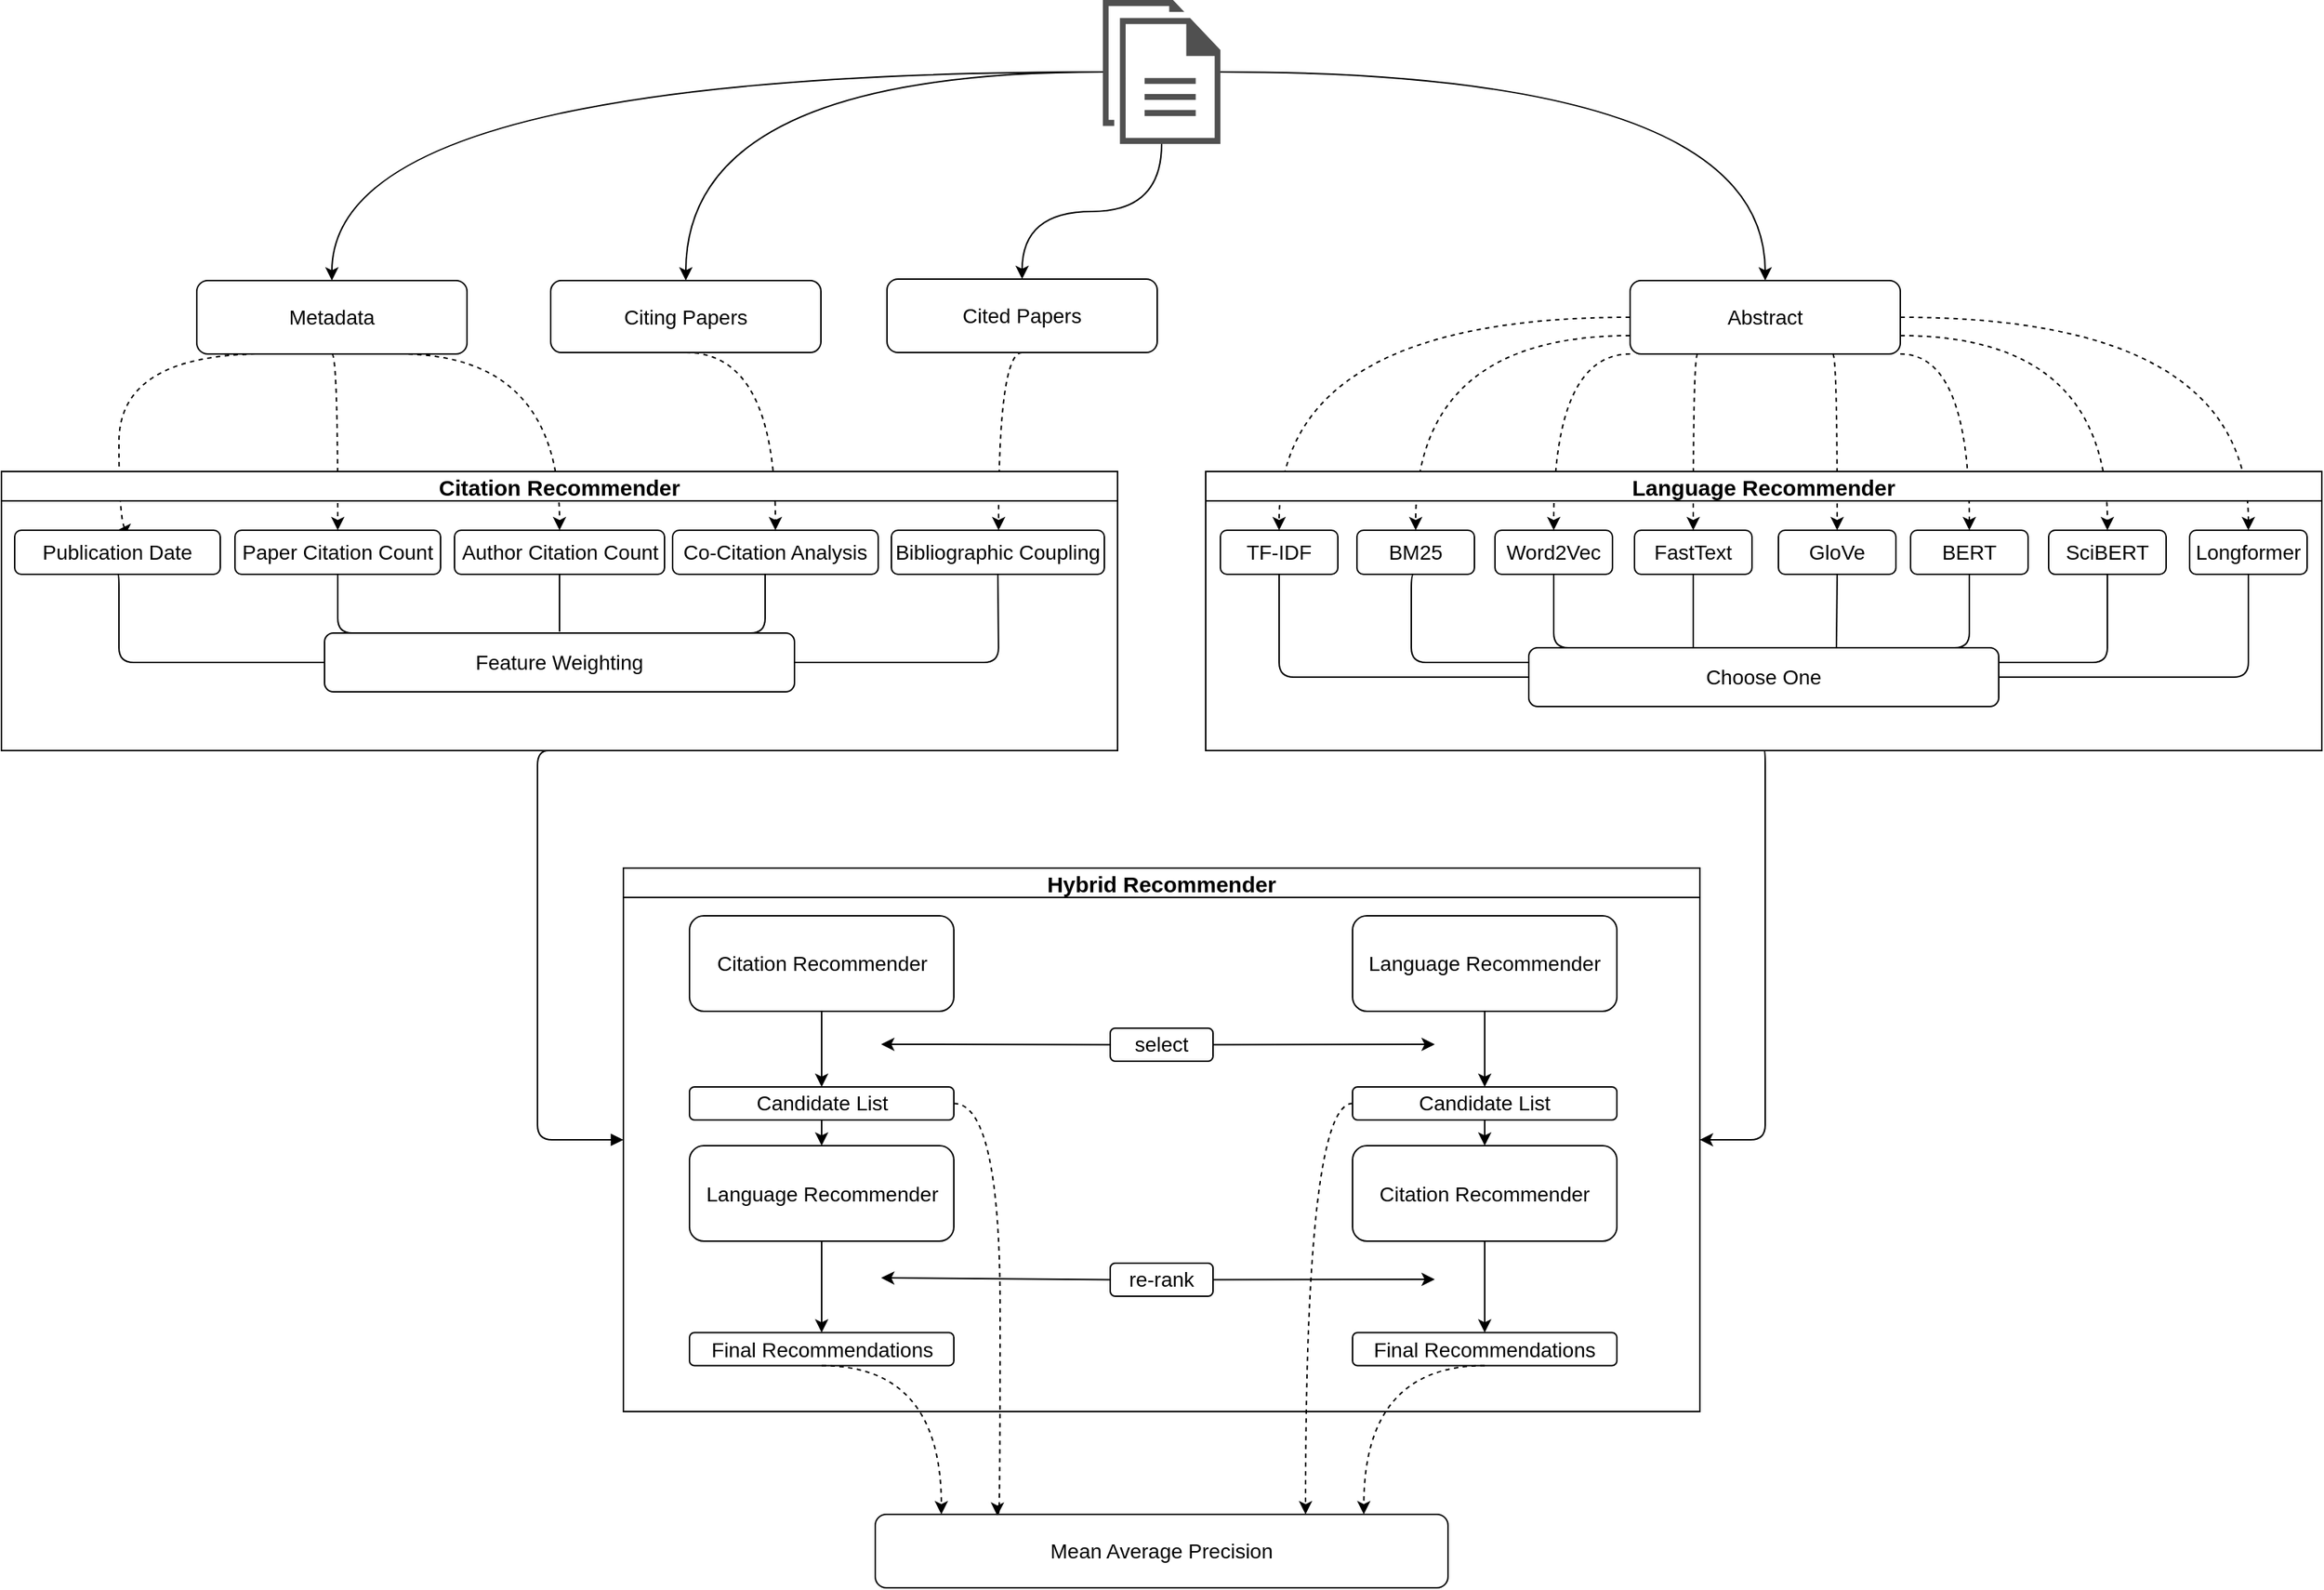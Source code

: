 <mxfile scale="1" border="2" version="21.6.5" type="device">
  <diagram id="yu0OQrqvoiVsUhACBv0z" name="Page-1">
    <mxGraphModel dx="2052" dy="3140" grid="1" gridSize="10" guides="1" tooltips="1" connect="1" arrows="1" fold="1" page="1" pageScale="1" pageWidth="1169" pageHeight="827" background="#FFFFFF" math="0" shadow="0">
      <root>
        <mxCell id="0" />
        <mxCell id="1" parent="0" />
        <mxCell id="193" style="edgeStyle=none;html=1;exitX=1;exitY=0.5;exitDx=0;exitDy=0;" parent="1" source="192" edge="1">
          <mxGeometry relative="1" as="geometry">
            <mxPoint x="986" y="-769" as="targetPoint" />
          </mxGeometry>
        </mxCell>
        <mxCell id="188" style="edgeStyle=none;html=1;exitX=1;exitY=0.5;exitDx=0;exitDy=0;" parent="1" source="184" edge="1">
          <mxGeometry relative="1" as="geometry">
            <mxPoint x="986" y="-929" as="targetPoint" />
          </mxGeometry>
        </mxCell>
        <mxCell id="187" style="edgeStyle=none;html=1;" parent="1" source="184" edge="1">
          <mxGeometry relative="1" as="geometry">
            <mxPoint x="609" y="-929" as="targetPoint" />
          </mxGeometry>
        </mxCell>
        <mxCell id="109" style="edgeStyle=elbowEdgeStyle;html=1;startArrow=none;endArrow=classic;exitX=0.5;exitY=1;exitDx=0;exitDy=0;entryX=1;entryY=0.5;entryDx=0;entryDy=0;endFill=1;" parent="1" source="2" target="60" edge="1">
          <mxGeometry relative="1" as="geometry">
            <Array as="points">
              <mxPoint x="1211" y="-864" />
            </Array>
          </mxGeometry>
        </mxCell>
        <mxCell id="108" style="edgeStyle=elbowEdgeStyle;html=1;startArrow=none;endArrow=block;exitX=0.5;exitY=1;exitDx=0;exitDy=0;entryX=0;entryY=0.5;entryDx=0;entryDy=0;startFill=0;" parent="1" source="34" target="60" edge="1">
          <mxGeometry relative="1" as="geometry">
            <Array as="points">
              <mxPoint x="375" y="-879" />
            </Array>
          </mxGeometry>
        </mxCell>
        <mxCell id="146" style="edgeStyle=orthogonalEdgeStyle;curved=1;html=1;strokeColor=default;" parent="1" source="183" target="145" edge="1">
          <mxGeometry relative="1" as="geometry">
            <mxPoint x="1030" y="-1550.5" as="sourcePoint" />
          </mxGeometry>
        </mxCell>
        <mxCell id="150" value="" style="edgeStyle=orthogonalEdgeStyle;curved=1;html=1;entryX=0.5;entryY=0;entryDx=0;entryDy=0;strokeColor=default;" parent="1" source="183" target="149" edge="1">
          <mxGeometry relative="1" as="geometry">
            <mxPoint x="960" y="-1550.5" as="sourcePoint" />
          </mxGeometry>
        </mxCell>
        <mxCell id="176" style="edgeStyle=orthogonalEdgeStyle;curved=1;html=1;entryX=0.5;entryY=0;entryDx=0;entryDy=0;" parent="1" source="183" target="172" edge="1">
          <mxGeometry relative="1" as="geometry">
            <mxPoint x="960" y="-1550.5" as="sourcePoint" />
          </mxGeometry>
        </mxCell>
        <mxCell id="177" style="edgeStyle=orthogonalEdgeStyle;curved=1;html=1;" parent="1" source="183" target="147" edge="1">
          <mxGeometry relative="1" as="geometry">
            <mxPoint x="960" y="-1550.5" as="sourcePoint" />
          </mxGeometry>
        </mxCell>
        <mxCell id="129" value="Mean Average Precision" style="rounded=1;whiteSpace=wrap;html=1;fontSize=14;" parent="1" vertex="1">
          <mxGeometry x="605" y="-609" width="390" height="50" as="geometry" />
        </mxCell>
        <mxCell id="130" style="edgeStyle=none;html=1;exitX=0.5;exitY=1;exitDx=0;exitDy=0;entryX=0.113;entryY=0;entryDx=0;entryDy=0;strokeColor=none;entryPerimeter=0;" parent="1" source="83" target="129" edge="1">
          <mxGeometry relative="1" as="geometry" />
        </mxCell>
        <mxCell id="161" style="edgeStyle=orthogonalEdgeStyle;curved=1;html=1;exitX=0;exitY=0.5;exitDx=0;exitDy=0;entryX=0.5;entryY=0;entryDx=0;entryDy=0;dashed=1;strokeColor=default;" parent="1" source="145" target="5" edge="1">
          <mxGeometry relative="1" as="geometry" />
        </mxCell>
        <mxCell id="162" style="edgeStyle=orthogonalEdgeStyle;curved=1;html=1;exitX=0;exitY=0.75;exitDx=0;exitDy=0;entryX=0.5;entryY=0;entryDx=0;entryDy=0;dashed=1;strokeColor=default;" parent="1" source="145" target="24" edge="1">
          <mxGeometry relative="1" as="geometry" />
        </mxCell>
        <mxCell id="163" style="edgeStyle=orthogonalEdgeStyle;curved=1;html=1;exitX=0;exitY=1;exitDx=0;exitDy=0;entryX=0.5;entryY=0;entryDx=0;entryDy=0;dashed=1;strokeColor=default;" parent="1" source="145" target="15" edge="1">
          <mxGeometry relative="1" as="geometry">
            <Array as="points">
              <mxPoint x="1067" y="-1399" />
            </Array>
          </mxGeometry>
        </mxCell>
        <mxCell id="164" style="edgeStyle=orthogonalEdgeStyle;curved=1;html=1;exitX=0.25;exitY=1;exitDx=0;exitDy=0;entryX=0.5;entryY=0;entryDx=0;entryDy=0;dashed=1;strokeColor=default;" parent="1" source="145" target="16" edge="1">
          <mxGeometry relative="1" as="geometry">
            <Array as="points">
              <mxPoint x="1162" y="-1399" />
            </Array>
          </mxGeometry>
        </mxCell>
        <mxCell id="166" style="edgeStyle=orthogonalEdgeStyle;curved=1;html=1;exitX=1;exitY=0.5;exitDx=0;exitDy=0;entryX=0.5;entryY=0;entryDx=0;entryDy=0;dashed=1;strokeColor=default;" parent="1" source="145" target="20" edge="1">
          <mxGeometry relative="1" as="geometry" />
        </mxCell>
        <mxCell id="167" style="edgeStyle=orthogonalEdgeStyle;curved=1;html=1;exitX=1;exitY=0.75;exitDx=0;exitDy=0;entryX=0.5;entryY=0;entryDx=0;entryDy=0;dashed=1;strokeColor=default;" parent="1" source="145" target="19" edge="1">
          <mxGeometry relative="1" as="geometry" />
        </mxCell>
        <mxCell id="168" style="edgeStyle=orthogonalEdgeStyle;curved=1;html=1;exitX=1;exitY=1;exitDx=0;exitDy=0;entryX=0.5;entryY=0;entryDx=0;entryDy=0;dashed=1;strokeColor=default;" parent="1" source="145" target="18" edge="1">
          <mxGeometry relative="1" as="geometry">
            <Array as="points">
              <mxPoint x="1350" y="-1399" />
            </Array>
          </mxGeometry>
        </mxCell>
        <mxCell id="169" style="edgeStyle=orthogonalEdgeStyle;curved=1;html=1;exitX=0.75;exitY=1;exitDx=0;exitDy=0;entryX=0.5;entryY=0;entryDx=0;entryDy=0;dashed=1;strokeColor=default;" parent="1" source="145" target="17" edge="1">
          <mxGeometry relative="1" as="geometry">
            <Array as="points">
              <mxPoint x="1260" y="-1399" />
            </Array>
          </mxGeometry>
        </mxCell>
        <mxCell id="145" value="Abstract" style="rounded=1;whiteSpace=wrap;html=1;fontSize=14;" parent="1" vertex="1">
          <mxGeometry x="1119" y="-1449" width="184" height="50" as="geometry" />
        </mxCell>
        <mxCell id="160" style="edgeStyle=orthogonalEdgeStyle;curved=1;html=1;exitX=0.5;exitY=1;exitDx=0;exitDy=0;entryX=0.5;entryY=0;entryDx=0;entryDy=0;dashed=1;strokeColor=default;" parent="1" source="147" target="42" edge="1">
          <mxGeometry relative="1" as="geometry">
            <Array as="points">
              <mxPoint x="689" y="-1400" />
              <mxPoint x="689" y="-1279" />
            </Array>
          </mxGeometry>
        </mxCell>
        <mxCell id="147" value="Cited Papers" style="rounded=1;whiteSpace=wrap;html=1;fontSize=14;" parent="1" vertex="1">
          <mxGeometry x="613" y="-1450" width="184" height="50" as="geometry" />
        </mxCell>
        <mxCell id="154" style="edgeStyle=orthogonalEdgeStyle;curved=1;html=1;exitX=0.25;exitY=1;exitDx=0;exitDy=0;entryX=0.5;entryY=0;entryDx=0;entryDy=0;dashed=1;strokeColor=default;" parent="1" source="149" target="36" edge="1">
          <mxGeometry relative="1" as="geometry">
            <Array as="points">
              <mxPoint x="90" y="-1399" />
              <mxPoint x="90" y="-1279" />
            </Array>
          </mxGeometry>
        </mxCell>
        <mxCell id="155" style="edgeStyle=orthogonalEdgeStyle;curved=1;html=1;exitX=0.5;exitY=1;exitDx=0;exitDy=0;entryX=0.5;entryY=0;entryDx=0;entryDy=0;dashed=1;strokeColor=default;" parent="1" source="149" target="49" edge="1">
          <mxGeometry relative="1" as="geometry">
            <Array as="points">
              <mxPoint x="235" y="-1399" />
            </Array>
          </mxGeometry>
        </mxCell>
        <mxCell id="156" style="edgeStyle=orthogonalEdgeStyle;curved=1;html=1;exitX=0.75;exitY=1;exitDx=0;exitDy=0;dashed=1;strokeColor=default;entryX=0.5;entryY=0;entryDx=0;entryDy=0;" parent="1" source="149" target="38" edge="1">
          <mxGeometry relative="1" as="geometry">
            <Array as="points">
              <mxPoint x="390" y="-1399" />
            </Array>
          </mxGeometry>
        </mxCell>
        <mxCell id="149" value="Metadata" style="rounded=1;whiteSpace=wrap;html=1;fontSize=14;" parent="1" vertex="1">
          <mxGeometry x="143" y="-1449" width="184" height="50" as="geometry" />
        </mxCell>
        <mxCell id="2" value="Language Recommender" style="swimlane;startSize=20;horizontal=1;containerType=tree;newEdgeStyle={&quot;edgeStyle&quot;:&quot;elbowEdgeStyle&quot;,&quot;startArrow&quot;:&quot;none&quot;,&quot;endArrow&quot;:&quot;none&quot;};fontSize=15;" parent="1" vertex="1">
          <mxGeometry x="830" y="-1319" width="760" height="190" as="geometry">
            <mxRectangle x="200" y="260" width="90" height="30" as="alternateBounds" />
          </mxGeometry>
        </mxCell>
        <mxCell id="26" style="edgeStyle=elbowEdgeStyle;html=1;startArrow=none;endArrow=none;exitX=0.5;exitY=1;exitDx=0;exitDy=0;entryX=0;entryY=0.5;entryDx=0;entryDy=0;" parent="2" source="5" target="25" edge="1">
          <mxGeometry relative="1" as="geometry">
            <Array as="points">
              <mxPoint x="50" y="140" />
            </Array>
          </mxGeometry>
        </mxCell>
        <UserObject label="TF-IDF" treeRoot="1" id="5">
          <mxCell style="whiteSpace=wrap;html=1;align=center;treeFolding=1;treeMoving=1;newEdgeStyle={&quot;edgeStyle&quot;:&quot;elbowEdgeStyle&quot;,&quot;startArrow&quot;:&quot;none&quot;,&quot;endArrow&quot;:&quot;none&quot;};rounded=1;fontSize=14;" parent="2" vertex="1">
            <mxGeometry x="10" y="40" width="80" height="30" as="geometry" />
          </mxCell>
        </UserObject>
        <mxCell id="28" style="edgeStyle=elbowEdgeStyle;html=1;startArrow=none;endArrow=none;exitX=0.5;exitY=1;exitDx=0;exitDy=0;entryX=0.116;entryY=0;entryDx=0;entryDy=0;entryPerimeter=0;" parent="2" source="15" target="25" edge="1">
          <mxGeometry relative="1" as="geometry">
            <Array as="points">
              <mxPoint x="237" y="109" />
            </Array>
          </mxGeometry>
        </mxCell>
        <UserObject label="Word2Vec" treeRoot="1" id="15">
          <mxCell style="whiteSpace=wrap;html=1;align=center;treeFolding=1;treeMoving=1;newEdgeStyle={&quot;edgeStyle&quot;:&quot;elbowEdgeStyle&quot;,&quot;startArrow&quot;:&quot;none&quot;,&quot;endArrow&quot;:&quot;none&quot;};rounded=1;fontSize=14;" parent="2" vertex="1">
            <mxGeometry x="197" y="40" width="80" height="30" as="geometry" />
          </mxCell>
        </UserObject>
        <mxCell id="29" style="edgeStyle=elbowEdgeStyle;html=1;startArrow=none;endArrow=none;exitX=0.5;exitY=1;exitDx=0;exitDy=0;" parent="2" source="16" target="25" edge="1">
          <mxGeometry relative="1" as="geometry">
            <Array as="points">
              <mxPoint x="332" y="70" />
            </Array>
          </mxGeometry>
        </mxCell>
        <UserObject label="FastText" treeRoot="1" id="16">
          <mxCell style="whiteSpace=wrap;html=1;align=center;treeFolding=1;treeMoving=1;newEdgeStyle={&quot;edgeStyle&quot;:&quot;elbowEdgeStyle&quot;,&quot;startArrow&quot;:&quot;none&quot;,&quot;endArrow&quot;:&quot;none&quot;};rounded=1;fontSize=14;" parent="2" vertex="1">
            <mxGeometry x="292" y="40" width="80" height="30" as="geometry" />
          </mxCell>
        </UserObject>
        <mxCell id="30" style="edgeStyle=elbowEdgeStyle;html=1;startArrow=none;endArrow=none;exitX=0.5;exitY=1;exitDx=0;exitDy=0;entryX=0.652;entryY=0;entryDx=0;entryDy=0;entryPerimeter=0;" parent="2" source="17" target="25" edge="1">
          <mxGeometry relative="1" as="geometry" />
        </mxCell>
        <UserObject label="GloVe" treeRoot="1" id="17">
          <mxCell style="whiteSpace=wrap;html=1;align=center;treeFolding=1;treeMoving=1;newEdgeStyle={&quot;edgeStyle&quot;:&quot;elbowEdgeStyle&quot;,&quot;startArrow&quot;:&quot;none&quot;,&quot;endArrow&quot;:&quot;none&quot;};rounded=1;fontSize=14;" parent="2" vertex="1">
            <mxGeometry x="390" y="40" width="80" height="30" as="geometry" />
          </mxCell>
        </UserObject>
        <mxCell id="31" style="edgeStyle=elbowEdgeStyle;html=1;startArrow=none;endArrow=none;exitX=0.5;exitY=1;exitDx=0;exitDy=0;entryX=0.871;entryY=0;entryDx=0;entryDy=0;entryPerimeter=0;" parent="2" source="18" target="25" edge="1">
          <mxGeometry relative="1" as="geometry">
            <Array as="points">
              <mxPoint x="520" y="119" />
            </Array>
          </mxGeometry>
        </mxCell>
        <UserObject label="BERT" treeRoot="1" id="18">
          <mxCell style="whiteSpace=wrap;html=1;align=center;treeFolding=1;treeMoving=1;newEdgeStyle={&quot;edgeStyle&quot;:&quot;elbowEdgeStyle&quot;,&quot;startArrow&quot;:&quot;none&quot;,&quot;endArrow&quot;:&quot;none&quot;};rounded=1;fontSize=14;" parent="2" vertex="1">
            <mxGeometry x="480" y="40" width="80" height="30" as="geometry" />
          </mxCell>
        </UserObject>
        <mxCell id="32" style="edgeStyle=elbowEdgeStyle;html=1;startArrow=none;endArrow=none;exitX=0.5;exitY=1;exitDx=0;exitDy=0;entryX=1;entryY=0.25;entryDx=0;entryDy=0;" parent="2" source="19" target="25" edge="1">
          <mxGeometry relative="1" as="geometry">
            <Array as="points">
              <mxPoint x="614" y="130" />
            </Array>
          </mxGeometry>
        </mxCell>
        <UserObject label="SciBERT" treeRoot="1" id="19">
          <mxCell style="whiteSpace=wrap;html=1;align=center;treeFolding=1;treeMoving=1;newEdgeStyle={&quot;edgeStyle&quot;:&quot;elbowEdgeStyle&quot;,&quot;startArrow&quot;:&quot;none&quot;,&quot;endArrow&quot;:&quot;none&quot;};rounded=1;fontSize=14;" parent="2" vertex="1">
            <mxGeometry x="574" y="40" width="80" height="30" as="geometry" />
          </mxCell>
        </UserObject>
        <UserObject label="Longformer" treeRoot="1" id="20">
          <mxCell style="whiteSpace=wrap;html=1;align=center;treeFolding=1;treeMoving=1;newEdgeStyle={&quot;edgeStyle&quot;:&quot;elbowEdgeStyle&quot;,&quot;startArrow&quot;:&quot;none&quot;,&quot;endArrow&quot;:&quot;none&quot;};rounded=1;fontSize=14;" parent="2" vertex="1">
            <mxGeometry x="670" y="40" width="80" height="30" as="geometry" />
          </mxCell>
        </UserObject>
        <mxCell id="27" style="edgeStyle=elbowEdgeStyle;html=1;startArrow=none;endArrow=none;exitX=0.5;exitY=1;exitDx=0;exitDy=0;entryX=0;entryY=0.25;entryDx=0;entryDy=0;" parent="2" source="24" target="25" edge="1">
          <mxGeometry relative="1" as="geometry">
            <Array as="points">
              <mxPoint x="140" y="120" />
            </Array>
          </mxGeometry>
        </mxCell>
        <UserObject label="BM25" treeRoot="1" id="24">
          <mxCell style="whiteSpace=wrap;html=1;align=center;treeFolding=1;treeMoving=1;newEdgeStyle={&quot;edgeStyle&quot;:&quot;elbowEdgeStyle&quot;,&quot;startArrow&quot;:&quot;none&quot;,&quot;endArrow&quot;:&quot;none&quot;};rounded=1;fontSize=14;" parent="2" vertex="1">
            <mxGeometry x="103" y="40" width="80" height="30" as="geometry" />
          </mxCell>
        </UserObject>
        <mxCell id="25" value="Choose One" style="rounded=1;whiteSpace=wrap;html=1;fontSize=14;" parent="2" vertex="1">
          <mxGeometry x="220" y="120" width="320" height="40" as="geometry" />
        </mxCell>
        <mxCell id="33" style="edgeStyle=elbowEdgeStyle;html=1;startArrow=none;endArrow=none;exitX=0.5;exitY=1;exitDx=0;exitDy=0;entryX=1;entryY=0.5;entryDx=0;entryDy=0;" parent="2" source="20" target="25" edge="1">
          <mxGeometry relative="1" as="geometry">
            <mxPoint x="530" y="140" as="targetPoint" />
            <Array as="points">
              <mxPoint x="710" y="140" />
            </Array>
          </mxGeometry>
        </mxCell>
        <mxCell id="60" value="Hybrid Recommender" style="swimlane;startSize=20;horizontal=1;containerType=tree;newEdgeStyle={&quot;edgeStyle&quot;:&quot;elbowEdgeStyle&quot;,&quot;startArrow&quot;:&quot;none&quot;,&quot;endArrow&quot;:&quot;none&quot;};fontSize=15;" parent="1" vertex="1">
          <mxGeometry x="433.5" y="-1049" width="733" height="370" as="geometry">
            <mxRectangle x="200" y="260" width="90" height="30" as="alternateBounds" />
          </mxGeometry>
        </mxCell>
        <mxCell id="199" style="edgeStyle=none;html=1;" parent="60" source="73" target="79" edge="1">
          <mxGeometry relative="1" as="geometry" />
        </mxCell>
        <mxCell id="73" value="Citation Recommender" style="rounded=1;whiteSpace=wrap;html=1;fontSize=14;" parent="60" vertex="1">
          <mxGeometry x="45" y="32.5" width="180" height="65" as="geometry" />
        </mxCell>
        <mxCell id="79" value="Candidate List" style="rounded=1;whiteSpace=wrap;html=1;fontSize=14;" parent="60" vertex="1">
          <mxGeometry x="45" y="149" width="180" height="22.5" as="geometry" />
        </mxCell>
        <mxCell id="202" style="edgeStyle=none;html=1;entryX=0.5;entryY=0;entryDx=0;entryDy=0;" parent="60" source="81" target="83" edge="1">
          <mxGeometry relative="1" as="geometry" />
        </mxCell>
        <mxCell id="81" value="Language Recommender" style="rounded=1;whiteSpace=wrap;html=1;fontSize=14;" parent="60" vertex="1">
          <mxGeometry x="45" y="189" width="180" height="65" as="geometry" />
        </mxCell>
        <mxCell id="97" value="Candidate List" style="rounded=1;whiteSpace=wrap;html=1;fontSize=14;" parent="60" vertex="1">
          <mxGeometry x="496.5" y="149" width="180" height="22.5" as="geometry" />
        </mxCell>
        <mxCell id="101" value="Final Recommendations" style="rounded=1;whiteSpace=wrap;html=1;fontSize=14;" parent="60" vertex="1">
          <mxGeometry x="496.5" y="316.25" width="180" height="22.5" as="geometry" />
        </mxCell>
        <mxCell id="203" style="edgeStyle=none;html=1;entryX=0.5;entryY=0;entryDx=0;entryDy=0;" parent="60" source="102" target="97" edge="1">
          <mxGeometry relative="1" as="geometry" />
        </mxCell>
        <mxCell id="102" value="Language Recommender" style="rounded=1;whiteSpace=wrap;html=1;fontSize=14;" parent="60" vertex="1">
          <mxGeometry x="496.5" y="32.5" width="180" height="65" as="geometry" />
        </mxCell>
        <mxCell id="184" value="select" style="rounded=1;whiteSpace=wrap;html=1;fontSize=14;" parent="60" vertex="1">
          <mxGeometry x="331.5" y="109" width="70" height="22.5" as="geometry" />
        </mxCell>
        <mxCell id="192" value="re-rank" style="rounded=1;whiteSpace=wrap;html=1;fontSize=14;" parent="60" vertex="1">
          <mxGeometry x="331.5" y="269" width="70" height="22.5" as="geometry" />
        </mxCell>
        <mxCell id="83" value="Final Recommendations" style="rounded=1;whiteSpace=wrap;html=1;fontSize=14;" parent="60" vertex="1">
          <mxGeometry x="45" y="316.25" width="180" height="22.5" as="geometry" />
        </mxCell>
        <mxCell id="204" style="edgeStyle=none;html=1;entryX=0.5;entryY=0;entryDx=0;entryDy=0;" parent="60" source="198" target="101" edge="1">
          <mxGeometry relative="1" as="geometry" />
        </mxCell>
        <mxCell id="198" value="Citation Recommender" style="rounded=1;whiteSpace=wrap;html=1;fontSize=14;" parent="60" vertex="1">
          <mxGeometry x="496.5" y="189" width="180" height="65" as="geometry" />
        </mxCell>
        <mxCell id="200" style="edgeStyle=none;html=1;entryX=0.5;entryY=0;entryDx=0;entryDy=0;" parent="60" source="79" target="81" edge="1">
          <mxGeometry relative="1" as="geometry">
            <mxPoint x="625" y="-421.5" as="sourcePoint" />
          </mxGeometry>
        </mxCell>
        <mxCell id="205" style="edgeStyle=none;html=1;entryX=0.5;entryY=0;entryDx=0;entryDy=0;exitX=0.5;exitY=1;exitDx=0;exitDy=0;" parent="60" source="97" target="198" edge="1">
          <mxGeometry relative="1" as="geometry">
            <mxPoint x="145" y="181.5" as="sourcePoint" />
            <mxPoint x="145" y="199" as="targetPoint" />
          </mxGeometry>
        </mxCell>
        <mxCell id="174" style="edgeStyle=orthogonalEdgeStyle;html=1;exitX=0.5;exitY=1;exitDx=0;exitDy=0;entryX=0.5;entryY=0;entryDx=0;entryDy=0;curved=1;dashed=1;" parent="1" source="172" target="40" edge="1">
          <mxGeometry relative="1" as="geometry">
            <Array as="points">
              <mxPoint x="537" y="-1400" />
            </Array>
          </mxGeometry>
        </mxCell>
        <mxCell id="172" value="Citing Papers" style="rounded=1;whiteSpace=wrap;html=1;fontSize=14;" parent="1" vertex="1">
          <mxGeometry x="384" y="-1449" width="184" height="49" as="geometry" />
        </mxCell>
        <mxCell id="34" value="Citation Recommender" style="swimlane;startSize=20;horizontal=1;containerType=tree;newEdgeStyle={&quot;edgeStyle&quot;:&quot;elbowEdgeStyle&quot;,&quot;startArrow&quot;:&quot;none&quot;,&quot;endArrow&quot;:&quot;none&quot;};fontSize=15;" parent="1" vertex="1">
          <mxGeometry x="10" y="-1319" width="760" height="190" as="geometry">
            <mxRectangle x="200" y="260" width="90" height="30" as="alternateBounds" />
          </mxGeometry>
        </mxCell>
        <mxCell id="53" style="edgeStyle=elbowEdgeStyle;html=1;startArrow=none;endArrow=none;exitX=0.5;exitY=1;exitDx=0;exitDy=0;entryX=0;entryY=0.5;entryDx=0;entryDy=0;" parent="34" source="36" target="52" edge="1">
          <mxGeometry relative="1" as="geometry">
            <Array as="points">
              <mxPoint x="80" y="109" />
            </Array>
          </mxGeometry>
        </mxCell>
        <UserObject label="Publication Date" treeRoot="1" id="36">
          <mxCell style="whiteSpace=wrap;html=1;align=center;treeFolding=1;treeMoving=1;newEdgeStyle={&quot;edgeStyle&quot;:&quot;elbowEdgeStyle&quot;,&quot;startArrow&quot;:&quot;none&quot;,&quot;endArrow&quot;:&quot;none&quot;};rounded=1;fontSize=14;" parent="34" vertex="1">
            <mxGeometry x="9" y="40" width="140" height="30" as="geometry" />
          </mxCell>
        </UserObject>
        <mxCell id="55" style="edgeStyle=elbowEdgeStyle;html=1;startArrow=none;endArrow=none;exitX=0.5;exitY=1;exitDx=0;exitDy=0;" parent="34" source="38" edge="1">
          <mxGeometry relative="1" as="geometry">
            <mxPoint x="380" y="109" as="targetPoint" />
            <Array as="points">
              <mxPoint x="380" y="109" />
            </Array>
          </mxGeometry>
        </mxCell>
        <UserObject label="Author Citation Count" treeRoot="1" id="38">
          <mxCell style="whiteSpace=wrap;html=1;align=center;treeFolding=1;treeMoving=1;newEdgeStyle={&quot;edgeStyle&quot;:&quot;elbowEdgeStyle&quot;,&quot;startArrow&quot;:&quot;none&quot;,&quot;endArrow&quot;:&quot;none&quot;};rounded=1;fontSize=14;" parent="34" vertex="1">
            <mxGeometry x="308.5" y="40" width="143" height="30" as="geometry" />
          </mxCell>
        </UserObject>
        <UserObject label="Co-Citation Analysis" treeRoot="1" id="40">
          <mxCell style="whiteSpace=wrap;html=1;align=center;treeFolding=1;treeMoving=1;newEdgeStyle={&quot;edgeStyle&quot;:&quot;elbowEdgeStyle&quot;,&quot;startArrow&quot;:&quot;none&quot;,&quot;endArrow&quot;:&quot;none&quot;};rounded=1;fontSize=14;" parent="34" vertex="1">
            <mxGeometry x="457" y="40" width="140" height="30" as="geometry" />
          </mxCell>
        </UserObject>
        <UserObject label="Bibliographic Coupling" treeRoot="1" id="42">
          <mxCell style="whiteSpace=wrap;html=1;align=center;treeFolding=1;treeMoving=1;newEdgeStyle={&quot;edgeStyle&quot;:&quot;elbowEdgeStyle&quot;,&quot;startArrow&quot;:&quot;none&quot;,&quot;endArrow&quot;:&quot;none&quot;};rounded=1;fontSize=14;" parent="34" vertex="1">
            <mxGeometry x="606" y="40" width="145" height="30" as="geometry" />
          </mxCell>
        </UserObject>
        <mxCell id="54" style="edgeStyle=elbowEdgeStyle;html=1;startArrow=none;endArrow=none;exitX=0.5;exitY=1;exitDx=0;exitDy=0;entryX=0.25;entryY=0;entryDx=0;entryDy=0;" parent="34" source="49" target="52" edge="1">
          <mxGeometry relative="1" as="geometry">
            <Array as="points">
              <mxPoint x="229" y="109" />
            </Array>
          </mxGeometry>
        </mxCell>
        <UserObject label="Paper Citation Count" treeRoot="1" id="49">
          <mxCell style="whiteSpace=wrap;html=1;align=center;treeFolding=1;treeMoving=1;newEdgeStyle={&quot;edgeStyle&quot;:&quot;elbowEdgeStyle&quot;,&quot;startArrow&quot;:&quot;none&quot;,&quot;endArrow&quot;:&quot;none&quot;};rounded=1;fontSize=14;" parent="34" vertex="1">
            <mxGeometry x="159" y="40" width="140" height="30" as="geometry" />
          </mxCell>
        </UserObject>
        <mxCell id="52" value="Feature Weighting" style="rounded=1;whiteSpace=wrap;html=1;fontSize=14;" parent="34" vertex="1">
          <mxGeometry x="220" y="110" width="320" height="40" as="geometry" />
        </mxCell>
        <mxCell id="57" style="edgeStyle=elbowEdgeStyle;html=1;startArrow=none;endArrow=none;exitX=0.5;exitY=1;exitDx=0;exitDy=0;entryX=1;entryY=0.5;entryDx=0;entryDy=0;" parent="34" source="42" target="52" edge="1">
          <mxGeometry relative="1" as="geometry">
            <mxPoint x="530" y="120" as="targetPoint" />
            <Array as="points">
              <mxPoint x="679" y="79" />
            </Array>
          </mxGeometry>
        </mxCell>
        <mxCell id="207" style="edgeStyle=elbowEdgeStyle;html=1;startArrow=none;endArrow=none;entryX=0.452;entryY=1.015;entryDx=0;entryDy=0;entryPerimeter=0;exitX=0.75;exitY=0;exitDx=0;exitDy=0;" parent="34" source="52" target="40" edge="1">
          <mxGeometry relative="1" as="geometry">
            <Array as="points">
              <mxPoint x="520" y="99" />
            </Array>
            <mxPoint x="239" y="80" as="sourcePoint" />
            <mxPoint x="297.5" y="120" as="targetPoint" />
          </mxGeometry>
        </mxCell>
        <mxCell id="183" value="" style="sketch=0;pointerEvents=1;shadow=0;dashed=0;html=1;strokeColor=none;fillColor=#505050;labelPosition=center;verticalLabelPosition=bottom;verticalAlign=top;outlineConnect=0;align=center;shape=mxgraph.office.concepts.documents;labelBackgroundColor=default;" parent="1" vertex="1">
          <mxGeometry x="760" y="-1640" width="80" height="98" as="geometry" />
        </mxCell>
        <mxCell id="194" style="edgeStyle=none;html=1;exitX=0;exitY=0.5;exitDx=0;exitDy=0;" parent="1" source="192" edge="1">
          <mxGeometry relative="1" as="geometry">
            <mxPoint x="609" y="-770" as="targetPoint" />
          </mxGeometry>
        </mxCell>
        <mxCell id="141" style="edgeStyle=orthogonalEdgeStyle;curved=1;html=1;dashed=1;strokeColor=default;exitX=0;exitY=0.5;exitDx=0;exitDy=0;entryX=0.75;entryY=0;entryDx=0;entryDy=0;" parent="1" source="97" target="129" edge="1">
          <mxGeometry relative="1" as="geometry">
            <Array as="points">
              <mxPoint x="898" y="-889" />
              <mxPoint x="898" y="-609" />
            </Array>
            <mxPoint x="910" y="-890" as="sourcePoint" />
            <mxPoint x="850" y="-609" as="targetPoint" />
          </mxGeometry>
        </mxCell>
        <mxCell id="140" style="edgeStyle=orthogonalEdgeStyle;curved=1;html=1;exitX=0.5;exitY=1;exitDx=0;exitDy=0;entryX=0.853;entryY=0;entryDx=0;entryDy=0;entryPerimeter=0;dashed=1;strokeColor=default;" parent="1" source="101" target="129" edge="1">
          <mxGeometry relative="1" as="geometry">
            <Array as="points">
              <mxPoint x="938" y="-710" />
            </Array>
          </mxGeometry>
        </mxCell>
        <mxCell id="132" style="edgeStyle=orthogonalEdgeStyle;html=1;dashed=1;strokeColor=default;curved=1;exitX=1;exitY=0.5;exitDx=0;exitDy=0;entryX=0.213;entryY=0.018;entryDx=0;entryDy=0;entryPerimeter=0;" parent="1" source="79" target="129" edge="1">
          <mxGeometry relative="1" as="geometry">
            <Array as="points">
              <mxPoint x="690" y="-889" />
              <mxPoint x="690" y="-610" />
              <mxPoint x="688" y="-610" />
            </Array>
            <mxPoint x="670" y="-870" as="sourcePoint" />
            <mxPoint x="730" y="-610" as="targetPoint" />
          </mxGeometry>
        </mxCell>
        <mxCell id="139" style="edgeStyle=orthogonalEdgeStyle;curved=1;html=1;exitX=0.5;exitY=1;exitDx=0;exitDy=0;dashed=1;strokeColor=default;" parent="1" source="83" edge="1">
          <mxGeometry relative="1" as="geometry">
            <mxPoint x="650" y="-609" as="targetPoint" />
            <Array as="points">
              <mxPoint x="650" y="-710" />
            </Array>
          </mxGeometry>
        </mxCell>
      </root>
    </mxGraphModel>
  </diagram>
</mxfile>
